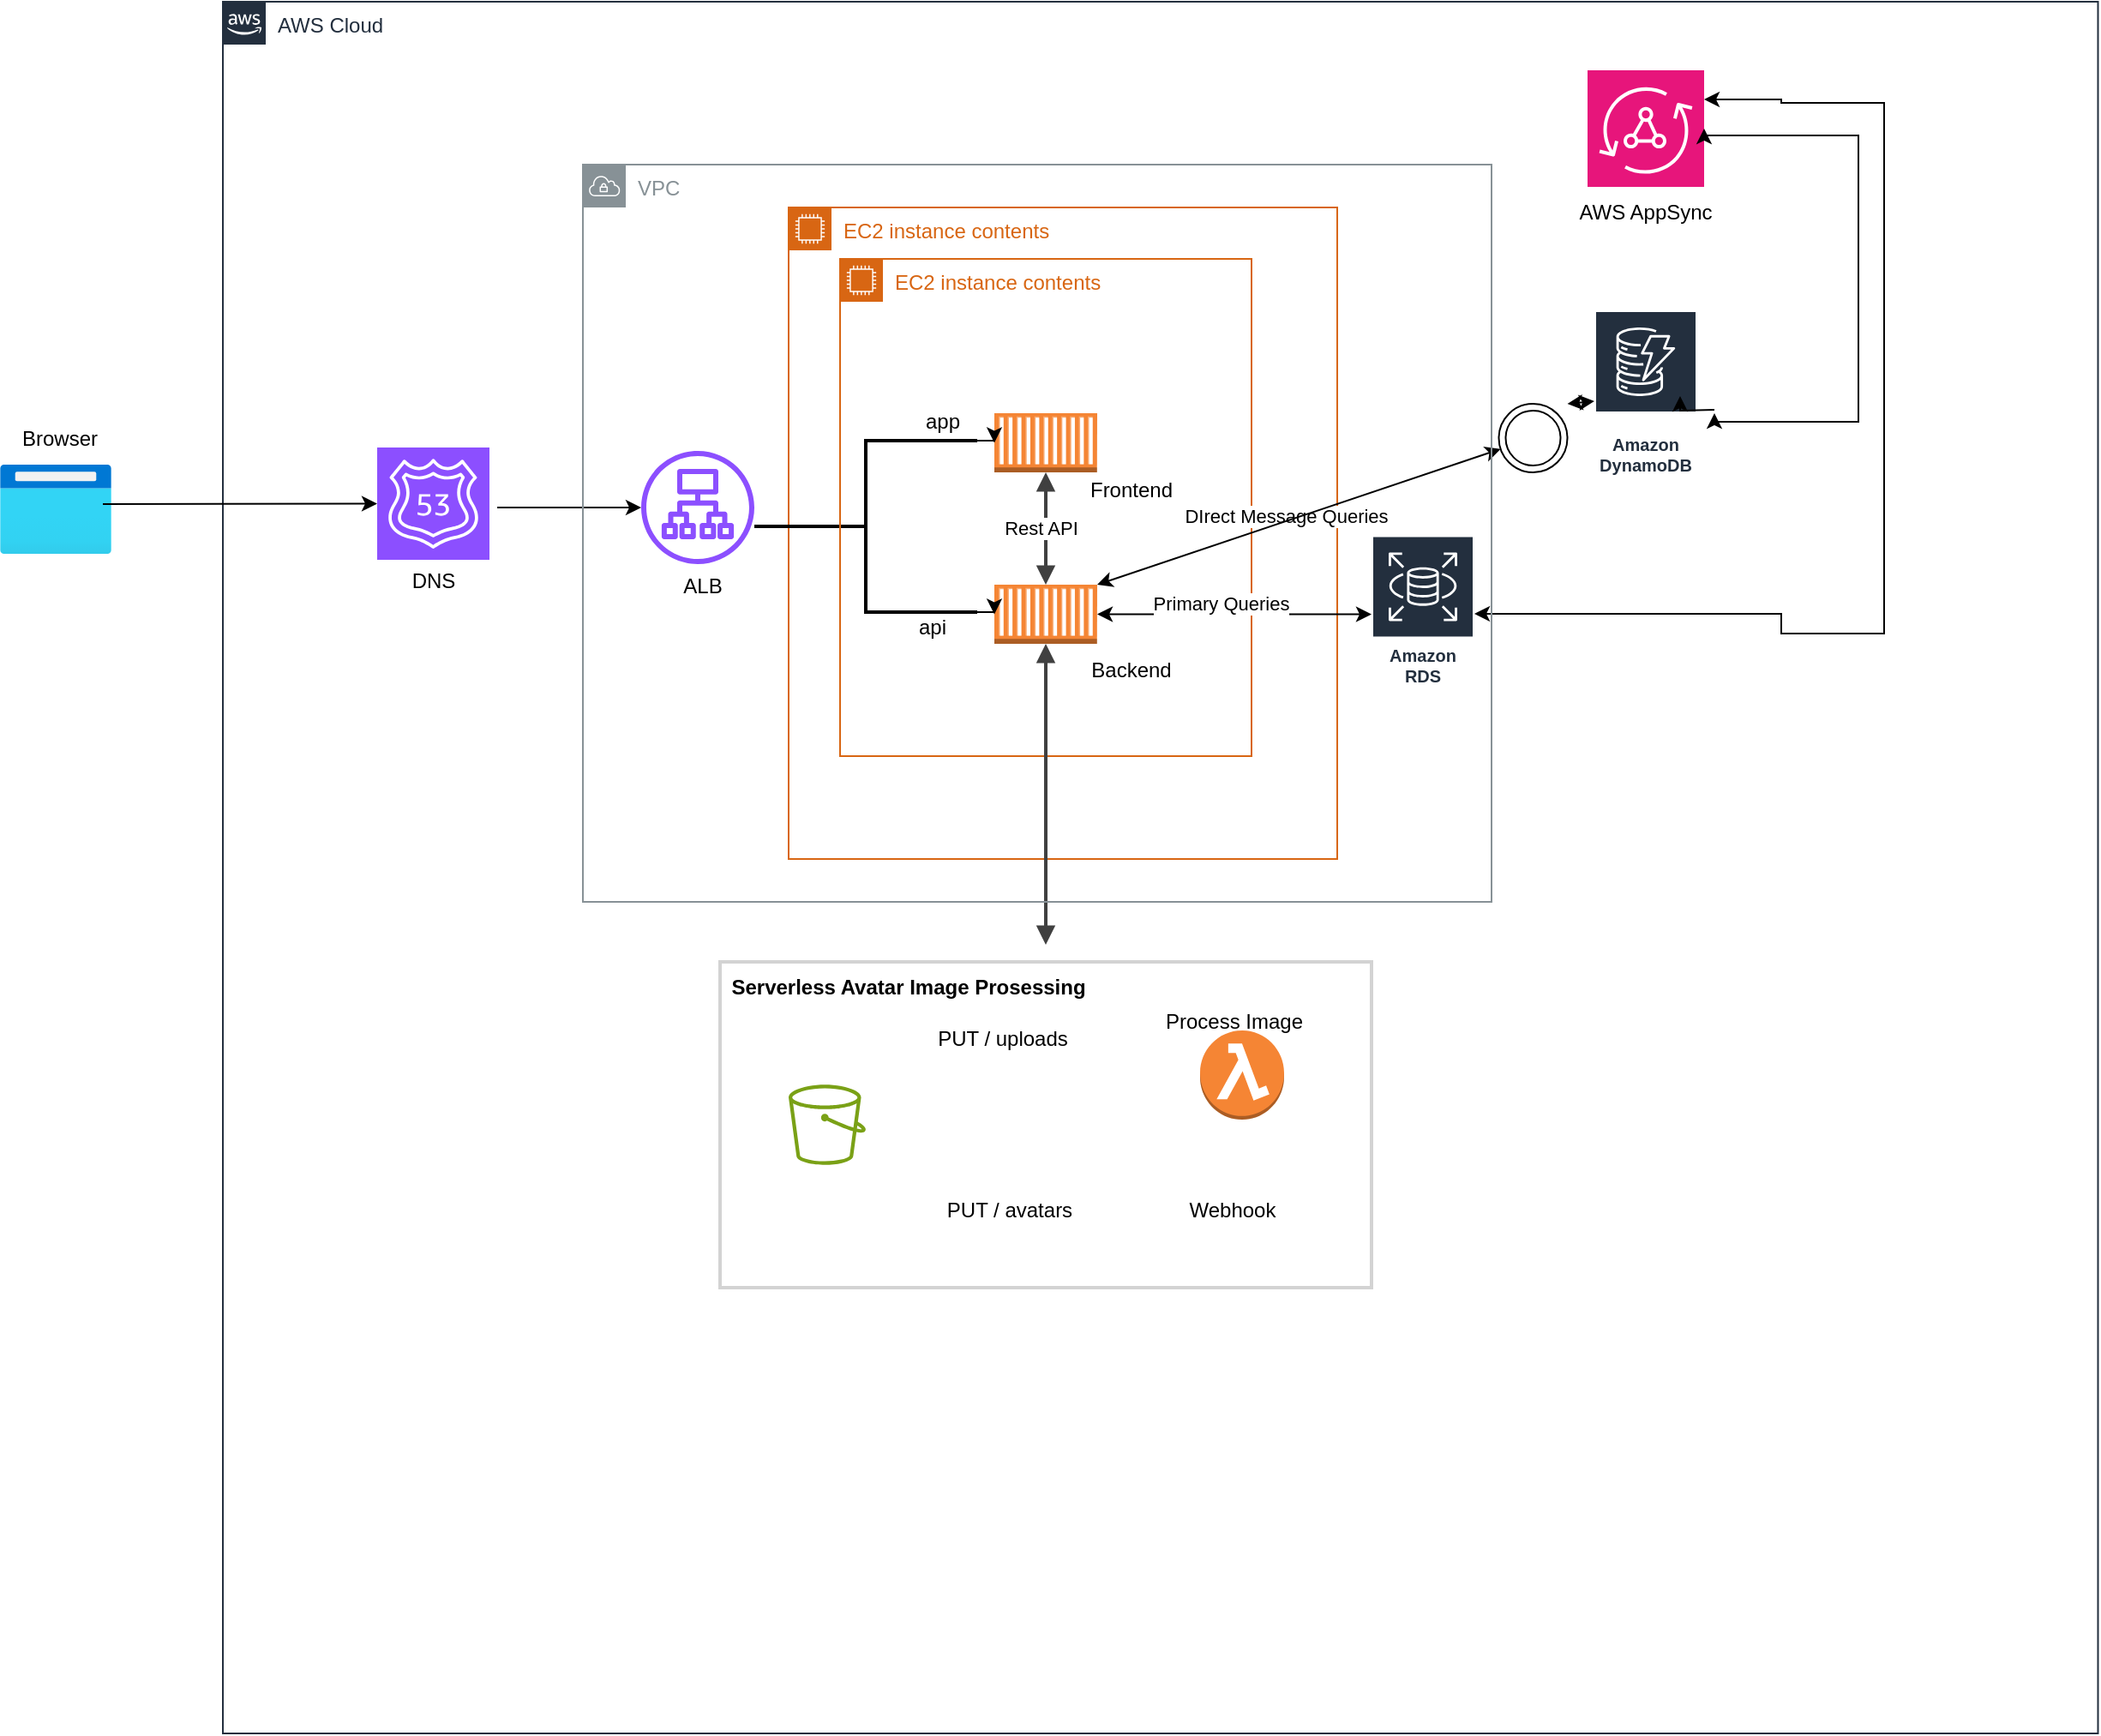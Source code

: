 <mxfile version="26.0.5">
  <diagram id="Ht1M8jgEwFfnCIfOTk4-" name="Page-1">
    <mxGraphModel dx="1157" dy="1437" grid="1" gridSize="10" guides="1" tooltips="1" connect="1" arrows="1" fold="1" page="1" pageScale="1" pageWidth="1169" pageHeight="827" math="0" shadow="0">
      <root>
        <mxCell id="0" />
        <mxCell id="1" parent="0" />
        <mxCell id="mE7N8rD3R5cEEVttfX8r-1" value="" style="image;aspect=fixed;html=1;points=[];align=center;fontSize=12;image=img/lib/azure2/general/Browser.svg;" vertex="1" parent="1">
          <mxGeometry x="40" y="290" width="65" height="52" as="geometry" />
        </mxCell>
        <mxCell id="mE7N8rD3R5cEEVttfX8r-2" value="Browser" style="text;html=1;align=center;verticalAlign=middle;whiteSpace=wrap;rounded=0;" vertex="1" parent="1">
          <mxGeometry x="45" y="260" width="60" height="30" as="geometry" />
        </mxCell>
        <mxCell id="UEzPUAAOIrF-is8g5C7q-74" value="AWS Cloud" style="points=[[0,0],[0.25,0],[0.5,0],[0.75,0],[1,0],[1,0.25],[1,0.5],[1,0.75],[1,1],[0.75,1],[0.5,1],[0.25,1],[0,1],[0,0.75],[0,0.5],[0,0.25]];outlineConnect=0;gradientColor=none;html=1;whiteSpace=wrap;fontSize=12;fontStyle=0;shape=mxgraph.aws4.group;grIcon=mxgraph.aws4.group_aws_cloud_alt;strokeColor=#232F3E;fillColor=none;verticalAlign=top;align=left;spacingLeft=30;fontColor=#232F3E;dashed=0;labelBackgroundColor=#ffffff;container=1;pointerEvents=0;collapsible=0;recursiveResize=0;" parent="1" vertex="1">
          <mxGeometry x="170" y="20" width="1093.75" height="1010" as="geometry" />
        </mxCell>
        <mxCell id="mE7N8rD3R5cEEVttfX8r-3" value="" style="sketch=0;points=[[0,0,0],[0.25,0,0],[0.5,0,0],[0.75,0,0],[1,0,0],[0,1,0],[0.25,1,0],[0.5,1,0],[0.75,1,0],[1,1,0],[0,0.25,0],[0,0.5,0],[0,0.75,0],[1,0.25,0],[1,0.5,0],[1,0.75,0]];outlineConnect=0;fontColor=#232F3E;fillColor=#8C4FFF;strokeColor=#ffffff;dashed=0;verticalLabelPosition=bottom;verticalAlign=top;align=center;html=1;fontSize=12;fontStyle=0;aspect=fixed;shape=mxgraph.aws4.resourceIcon;resIcon=mxgraph.aws4.route_53;" vertex="1" parent="UEzPUAAOIrF-is8g5C7q-74">
          <mxGeometry x="90" y="260" width="65.5" height="65.5" as="geometry" />
        </mxCell>
        <mxCell id="mE7N8rD3R5cEEVttfX8r-4" value="DNS" style="text;html=1;align=center;verticalAlign=middle;whiteSpace=wrap;rounded=0;" vertex="1" parent="UEzPUAAOIrF-is8g5C7q-74">
          <mxGeometry x="93" y="323" width="60" height="30" as="geometry" />
        </mxCell>
        <mxCell id="mE7N8rD3R5cEEVttfX8r-6" value="" style="sketch=0;outlineConnect=0;fontColor=#232F3E;gradientColor=none;fillColor=#8C4FFF;strokeColor=none;dashed=0;verticalLabelPosition=bottom;verticalAlign=top;align=center;html=1;fontSize=12;fontStyle=0;aspect=fixed;pointerEvents=1;shape=mxgraph.aws4.application_load_balancer;" vertex="1" parent="UEzPUAAOIrF-is8g5C7q-74">
          <mxGeometry x="244" y="262" width="66" height="66" as="geometry" />
        </mxCell>
        <mxCell id="mE7N8rD3R5cEEVttfX8r-7" value="ALB" style="text;html=1;align=center;verticalAlign=middle;whiteSpace=wrap;rounded=0;" vertex="1" parent="UEzPUAAOIrF-is8g5C7q-74">
          <mxGeometry x="250" y="326" width="60" height="30" as="geometry" />
        </mxCell>
        <mxCell id="mE7N8rD3R5cEEVttfX8r-10" value="EC2 instance contents" style="points=[[0,0],[0.25,0],[0.5,0],[0.75,0],[1,0],[1,0.25],[1,0.5],[1,0.75],[1,1],[0.75,1],[0.5,1],[0.25,1],[0,1],[0,0.75],[0,0.5],[0,0.25]];outlineConnect=0;gradientColor=none;html=1;whiteSpace=wrap;fontSize=12;fontStyle=0;container=1;pointerEvents=0;collapsible=0;recursiveResize=0;shape=mxgraph.aws4.group;grIcon=mxgraph.aws4.group_ec2_instance_contents;strokeColor=#D86613;fillColor=none;verticalAlign=top;align=left;spacingLeft=30;fontColor=#D86613;dashed=0;" vertex="1" parent="UEzPUAAOIrF-is8g5C7q-74">
          <mxGeometry x="330" y="120" width="320" height="380" as="geometry" />
        </mxCell>
        <mxCell id="mE7N8rD3R5cEEVttfX8r-26" value="" style="strokeWidth=2;html=1;shape=mxgraph.flowchart.annotation_2;align=left;labelPosition=right;pointerEvents=1;" vertex="1" parent="mE7N8rD3R5cEEVttfX8r-10">
          <mxGeometry x="-20" y="136" width="130" height="100" as="geometry" />
        </mxCell>
        <mxCell id="mE7N8rD3R5cEEVttfX8r-11" value="EC2 instance contents" style="points=[[0,0],[0.25,0],[0.5,0],[0.75,0],[1,0],[1,0.25],[1,0.5],[1,0.75],[1,1],[0.75,1],[0.5,1],[0.25,1],[0,1],[0,0.75],[0,0.5],[0,0.25]];outlineConnect=0;gradientColor=none;html=1;whiteSpace=wrap;fontSize=12;fontStyle=0;container=1;pointerEvents=0;collapsible=0;recursiveResize=0;shape=mxgraph.aws4.group;grIcon=mxgraph.aws4.group_ec2_instance_contents;strokeColor=#D86613;fillColor=none;verticalAlign=top;align=left;spacingLeft=30;fontColor=#D86613;dashed=0;" vertex="1" parent="mE7N8rD3R5cEEVttfX8r-10">
          <mxGeometry x="30" y="30" width="240" height="290" as="geometry" />
        </mxCell>
        <mxCell id="mE7N8rD3R5cEEVttfX8r-22" value="" style="outlineConnect=0;dashed=0;verticalLabelPosition=bottom;verticalAlign=top;align=center;html=1;shape=mxgraph.aws3.ec2_compute_container;fillColor=#F58534;gradientColor=none;" vertex="1" parent="mE7N8rD3R5cEEVttfX8r-11">
          <mxGeometry x="90" y="190" width="60" height="34.5" as="geometry" />
        </mxCell>
        <mxCell id="mE7N8rD3R5cEEVttfX8r-12" value="" style="outlineConnect=0;dashed=0;verticalLabelPosition=bottom;verticalAlign=top;align=center;html=1;shape=mxgraph.aws3.ec2_compute_container;fillColor=#F58534;gradientColor=none;" vertex="1" parent="mE7N8rD3R5cEEVttfX8r-11">
          <mxGeometry x="90" y="90" width="60" height="34.5" as="geometry" />
        </mxCell>
        <mxCell id="mE7N8rD3R5cEEVttfX8r-29" value="app&lt;span style=&quot;color: rgba(0, 0, 0, 0); font-family: monospace; font-size: 0px; text-align: start; text-wrap-mode: nowrap;&quot;&gt;%3CmxGraphModel%3E%3Croot%3E%3CmxCell%20id%3D%220%22%2F%3E%3CmxCell%20id%3D%221%22%20parent%3D%220%22%2F%3E%3CmxCell%20id%3D%222%22%20value%3D%22%22%20style%3D%22outlineConnect%3D0%3Bdashed%3D0%3BverticalLabelPosition%3Dbottom%3BverticalAlign%3Dtop%3Balign%3Dcenter%3Bhtml%3D1%3Bshape%3Dmxgraph.aws3.ec2_compute_container%3BfillColor%3D%23F58534%3BgradientColor%3Dnone%3B%22%20vertex%3D%221%22%20parent%3D%221%22%3E%3CmxGeometry%20x%3D%22610%22%20y%3D%22250%22%20width%3D%2260%22%20height%3D%2234.5%22%20as%3D%22geometry%22%2F%3E%3C%2FmxCell%3E%3C%2Froot%3E%3C%2FmxGraphModel%3E&lt;/span&gt;" style="text;html=1;align=center;verticalAlign=middle;whiteSpace=wrap;rounded=0;" vertex="1" parent="mE7N8rD3R5cEEVttfX8r-11">
          <mxGeometry x="30" y="80" width="60" height="30" as="geometry" />
        </mxCell>
        <mxCell id="mE7N8rD3R5cEEVttfX8r-30" value="api" style="text;html=1;align=center;verticalAlign=middle;whiteSpace=wrap;rounded=0;" vertex="1" parent="mE7N8rD3R5cEEVttfX8r-11">
          <mxGeometry x="24" y="200" width="60" height="30" as="geometry" />
        </mxCell>
        <mxCell id="mE7N8rD3R5cEEVttfX8r-40" value="Frontend&lt;span style=&quot;color: rgba(0, 0, 0, 0); font-family: monospace; font-size: 0px; text-align: start; text-wrap-mode: nowrap;&quot;&gt;%3CmxGraphModel%3E%3Croot%3E%3CmxCell%20id%3D%220%22%2F%3E%3CmxCell%20id%3D%221%22%20parent%3D%220%22%2F%3E%3CmxCell%20id%3D%222%22%20value%3D%22%22%20style%3D%22outlineConnect%3D0%3Bdashed%3D0%3BverticalLabelPosition%3Dbottom%3BverticalAlign%3Dtop%3Balign%3Dcenter%3Bhtml%3D1%3Bshape%3Dmxgraph.aws3.ec2_compute_container%3BfillColor%3D%23F58534%3BgradientColor%3Dnone%3B%22%20vertex%3D%221%22%20parent%3D%221%22%3E%3CmxGeometry%20x%3D%22610%22%20y%3D%22250%22%20width%3D%2260%22%20height%3D%2234.5%22%20as%3D%22geometry%22%2F%3E%3C%2FmxCell%3E%3C%2Froot%3E%3C%2FmxGraphModel%3E&lt;/span&gt;" style="text;html=1;align=center;verticalAlign=middle;whiteSpace=wrap;rounded=0;" vertex="1" parent="mE7N8rD3R5cEEVttfX8r-11">
          <mxGeometry x="140" y="120" width="60" height="30" as="geometry" />
        </mxCell>
        <mxCell id="mE7N8rD3R5cEEVttfX8r-41" value="Backend" style="text;html=1;align=center;verticalAlign=middle;whiteSpace=wrap;rounded=0;" vertex="1" parent="mE7N8rD3R5cEEVttfX8r-11">
          <mxGeometry x="140" y="224.5" width="60" height="30" as="geometry" />
        </mxCell>
        <mxCell id="mE7N8rD3R5cEEVttfX8r-47" value="" style="edgeStyle=none;rounded=0;html=1;entryX=0.5;entryY=0;jettySize=auto;orthogonalLoop=1;strokeColor=#404040;strokeWidth=2;fontColor=#000000;jumpStyle=none;endArrow=block;endFill=1;startArrow=block;startFill=1;exitX=0.5;exitY=1;exitDx=0;exitDy=0;exitPerimeter=0;entryDx=0;entryDy=0;entryPerimeter=0;" edge="1" parent="mE7N8rD3R5cEEVttfX8r-11" source="mE7N8rD3R5cEEVttfX8r-12" target="mE7N8rD3R5cEEVttfX8r-22">
          <mxGeometry width="100" relative="1" as="geometry">
            <mxPoint x="-20" y="410" as="sourcePoint" />
            <mxPoint x="80" y="410" as="targetPoint" />
          </mxGeometry>
        </mxCell>
        <mxCell id="mE7N8rD3R5cEEVttfX8r-48" value="Rest API" style="edgeLabel;html=1;align=center;verticalAlign=middle;resizable=0;points=[];" vertex="1" connectable="0" parent="mE7N8rD3R5cEEVttfX8r-47">
          <mxGeometry x="-0.028" y="-3" relative="1" as="geometry">
            <mxPoint as="offset" />
          </mxGeometry>
        </mxCell>
        <mxCell id="mE7N8rD3R5cEEVttfX8r-32" style="edgeStyle=orthogonalEdgeStyle;rounded=0;orthogonalLoop=1;jettySize=auto;html=1;exitX=1;exitY=0;exitDx=0;exitDy=0;exitPerimeter=0;entryX=0;entryY=0.5;entryDx=0;entryDy=0;entryPerimeter=0;" edge="1" parent="mE7N8rD3R5cEEVttfX8r-10" source="mE7N8rD3R5cEEVttfX8r-26" target="mE7N8rD3R5cEEVttfX8r-12">
          <mxGeometry relative="1" as="geometry" />
        </mxCell>
        <mxCell id="mE7N8rD3R5cEEVttfX8r-33" style="edgeStyle=orthogonalEdgeStyle;rounded=0;orthogonalLoop=1;jettySize=auto;html=1;exitX=1;exitY=1;exitDx=0;exitDy=0;exitPerimeter=0;entryX=0;entryY=0.5;entryDx=0;entryDy=0;entryPerimeter=0;" edge="1" parent="mE7N8rD3R5cEEVttfX8r-10" source="mE7N8rD3R5cEEVttfX8r-26" target="mE7N8rD3R5cEEVttfX8r-22">
          <mxGeometry relative="1" as="geometry" />
        </mxCell>
        <mxCell id="mE7N8rD3R5cEEVttfX8r-37" value="" style="endArrow=classic;html=1;rounded=0;" edge="1" parent="UEzPUAAOIrF-is8g5C7q-74" target="mE7N8rD3R5cEEVttfX8r-6">
          <mxGeometry width="50" height="50" relative="1" as="geometry">
            <mxPoint x="160" y="295" as="sourcePoint" />
            <mxPoint x="205.5" y="250" as="targetPoint" />
          </mxGeometry>
        </mxCell>
        <mxCell id="mE7N8rD3R5cEEVttfX8r-45" value="" style="rounded=0;whiteSpace=wrap;html=1;fillColor=none;strokeColor=#d3d3d3;strokeWidth=2;" vertex="1" parent="UEzPUAAOIrF-is8g5C7q-74">
          <mxGeometry x="290" y="560" width="380" height="190" as="geometry" />
        </mxCell>
        <mxCell id="mE7N8rD3R5cEEVttfX8r-46" value="" style="edgeStyle=none;rounded=0;html=1;jettySize=auto;orthogonalLoop=1;strokeColor=#404040;strokeWidth=2;fontColor=#000000;jumpStyle=none;endArrow=block;endFill=1;startArrow=block;startFill=1;exitX=0.5;exitY=1;exitDx=0;exitDy=0;exitPerimeter=0;" edge="1" parent="UEzPUAAOIrF-is8g5C7q-74" source="mE7N8rD3R5cEEVttfX8r-22">
          <mxGeometry width="100" relative="1" as="geometry">
            <mxPoint x="340" y="560" as="sourcePoint" />
            <mxPoint x="480" y="550" as="targetPoint" />
          </mxGeometry>
        </mxCell>
        <mxCell id="mE7N8rD3R5cEEVttfX8r-49" value="&lt;b&gt;Serverless Avatar Image Prosessing&lt;/b&gt;" style="text;html=1;align=center;verticalAlign=middle;whiteSpace=wrap;rounded=0;" vertex="1" parent="UEzPUAAOIrF-is8g5C7q-74">
          <mxGeometry x="290" y="560" width="220" height="30" as="geometry" />
        </mxCell>
        <mxCell id="mE7N8rD3R5cEEVttfX8r-50" value="" style="sketch=0;outlineConnect=0;fontColor=#232F3E;gradientColor=none;fillColor=#7AA116;strokeColor=none;dashed=0;verticalLabelPosition=bottom;verticalAlign=top;align=center;html=1;fontSize=12;fontStyle=0;aspect=fixed;pointerEvents=1;shape=mxgraph.aws4.bucket;" vertex="1" parent="UEzPUAAOIrF-is8g5C7q-74">
          <mxGeometry x="330" y="631.6" width="45" height="46.8" as="geometry" />
        </mxCell>
        <mxCell id="mE7N8rD3R5cEEVttfX8r-51" value="" style="outlineConnect=0;dashed=0;verticalLabelPosition=bottom;verticalAlign=top;align=center;html=1;shape=mxgraph.aws3.lambda_function;fillColor=#F58534;gradientColor=none;" vertex="1" parent="UEzPUAAOIrF-is8g5C7q-74">
          <mxGeometry x="570" y="600" width="49" height="52" as="geometry" />
        </mxCell>
        <mxCell id="mE7N8rD3R5cEEVttfX8r-52" value="Process Image" style="text;html=1;align=center;verticalAlign=middle;whiteSpace=wrap;rounded=0;" vertex="1" parent="UEzPUAAOIrF-is8g5C7q-74">
          <mxGeometry x="540" y="580" width="100" height="30" as="geometry" />
        </mxCell>
        <mxCell id="mE7N8rD3R5cEEVttfX8r-53" value="PUT / uploads" style="text;html=1;align=center;verticalAlign=middle;whiteSpace=wrap;rounded=0;" vertex="1" parent="UEzPUAAOIrF-is8g5C7q-74">
          <mxGeometry x="410" y="590" width="90" height="30" as="geometry" />
        </mxCell>
        <mxCell id="mE7N8rD3R5cEEVttfX8r-54" value="PUT / avatars" style="text;html=1;align=center;verticalAlign=middle;whiteSpace=wrap;rounded=0;" vertex="1" parent="UEzPUAAOIrF-is8g5C7q-74">
          <mxGeometry x="414" y="690" width="90" height="30" as="geometry" />
        </mxCell>
        <mxCell id="mE7N8rD3R5cEEVttfX8r-55" value="Webhook" style="text;html=1;align=center;verticalAlign=middle;whiteSpace=wrap;rounded=0;" vertex="1" parent="UEzPUAAOIrF-is8g5C7q-74">
          <mxGeometry x="559" y="690" width="60" height="30" as="geometry" />
        </mxCell>
        <mxCell id="mE7N8rD3R5cEEVttfX8r-56" value="Amazon RDS" style="sketch=0;outlineConnect=0;fontColor=#232F3E;gradientColor=none;strokeColor=#ffffff;fillColor=#232F3E;dashed=0;verticalLabelPosition=middle;verticalAlign=bottom;align=center;html=1;whiteSpace=wrap;fontSize=10;fontStyle=1;spacing=3;shape=mxgraph.aws4.productIcon;prIcon=mxgraph.aws4.rds;" vertex="1" parent="UEzPUAAOIrF-is8g5C7q-74">
          <mxGeometry x="670" y="311.25" width="60" height="92" as="geometry" />
        </mxCell>
        <mxCell id="mE7N8rD3R5cEEVttfX8r-57" value="" style="endArrow=classic;startArrow=classic;html=1;rounded=0;exitX=1;exitY=0.5;exitDx=0;exitDy=0;exitPerimeter=0;" edge="1" parent="UEzPUAAOIrF-is8g5C7q-74" source="mE7N8rD3R5cEEVttfX8r-22" target="mE7N8rD3R5cEEVttfX8r-56">
          <mxGeometry width="50" height="50" relative="1" as="geometry">
            <mxPoint x="370" y="580" as="sourcePoint" />
            <mxPoint x="410" y="540" as="targetPoint" />
          </mxGeometry>
        </mxCell>
        <mxCell id="mE7N8rD3R5cEEVttfX8r-58" value="Primary Queries" style="edgeLabel;html=1;align=center;verticalAlign=middle;resizable=0;points=[];" vertex="1" connectable="0" parent="mE7N8rD3R5cEEVttfX8r-57">
          <mxGeometry x="-0.18" y="4" relative="1" as="geometry">
            <mxPoint x="6" y="-3" as="offset" />
          </mxGeometry>
        </mxCell>
        <mxCell id="mE7N8rD3R5cEEVttfX8r-59" value="Amazon DynamoDB" style="sketch=0;outlineConnect=0;fontColor=#232F3E;gradientColor=none;strokeColor=#ffffff;fillColor=#232F3E;dashed=0;verticalLabelPosition=middle;verticalAlign=bottom;align=center;html=1;whiteSpace=wrap;fontSize=10;fontStyle=1;spacing=3;shape=mxgraph.aws4.productIcon;prIcon=mxgraph.aws4.dynamodb;" vertex="1" parent="UEzPUAAOIrF-is8g5C7q-74">
          <mxGeometry x="800" y="180" width="60" height="100" as="geometry" />
        </mxCell>
        <mxCell id="mE7N8rD3R5cEEVttfX8r-60" value="" style="endArrow=classic;startArrow=classic;html=1;rounded=0;exitX=1;exitY=0;exitDx=0;exitDy=0;exitPerimeter=0;" edge="1" parent="UEzPUAAOIrF-is8g5C7q-74" source="mE7N8rD3R5cEEVttfX8r-74" target="mE7N8rD3R5cEEVttfX8r-59">
          <mxGeometry width="50" height="50" relative="1" as="geometry">
            <mxPoint x="370" y="580" as="sourcePoint" />
            <mxPoint x="420" y="530" as="targetPoint" />
          </mxGeometry>
        </mxCell>
        <mxCell id="mE7N8rD3R5cEEVttfX8r-61" value="DIrect Message Queries" style="edgeLabel;html=1;align=center;verticalAlign=middle;resizable=0;points=[];" vertex="1" connectable="0" parent="mE7N8rD3R5cEEVttfX8r-60">
          <mxGeometry x="0.073" relative="1" as="geometry">
            <mxPoint x="-173" y="66" as="offset" />
          </mxGeometry>
        </mxCell>
        <mxCell id="mE7N8rD3R5cEEVttfX8r-62" value="" style="sketch=0;points=[[0,0,0],[0.25,0,0],[0.5,0,0],[0.75,0,0],[1,0,0],[0,1,0],[0.25,1,0],[0.5,1,0],[0.75,1,0],[1,1,0],[0,0.25,0],[0,0.5,0],[0,0.75,0],[1,0.25,0],[1,0.5,0],[1,0.75,0]];outlineConnect=0;fontColor=#232F3E;fillColor=#E7157B;strokeColor=#ffffff;dashed=0;verticalLabelPosition=bottom;verticalAlign=top;align=center;html=1;fontSize=12;fontStyle=0;aspect=fixed;shape=mxgraph.aws4.resourceIcon;resIcon=mxgraph.aws4.appsync;" vertex="1" parent="UEzPUAAOIrF-is8g5C7q-74">
          <mxGeometry x="796" y="40" width="68" height="68" as="geometry" />
        </mxCell>
        <mxCell id="mE7N8rD3R5cEEVttfX8r-63" value="AWS AppSync" style="text;html=1;align=center;verticalAlign=middle;whiteSpace=wrap;rounded=0;" vertex="1" parent="UEzPUAAOIrF-is8g5C7q-74">
          <mxGeometry x="775" y="108" width="110" height="30" as="geometry" />
        </mxCell>
        <mxCell id="mE7N8rD3R5cEEVttfX8r-67" style="edgeStyle=orthogonalEdgeStyle;rounded=0;orthogonalLoop=1;jettySize=auto;html=1;exitX=0;exitY=0;exitDx=0;exitDy=0;" edge="1" parent="UEzPUAAOIrF-is8g5C7q-74" target="mE7N8rD3R5cEEVttfX8r-59">
          <mxGeometry relative="1" as="geometry">
            <mxPoint x="870" y="238" as="sourcePoint" />
            <mxPoint x="864" y="205" as="targetPoint" />
          </mxGeometry>
        </mxCell>
        <mxCell id="mE7N8rD3R5cEEVttfX8r-71" style="edgeStyle=orthogonalEdgeStyle;rounded=0;orthogonalLoop=1;jettySize=auto;html=1;exitX=0;exitY=0;exitDx=0;exitDy=0;" edge="1" parent="UEzPUAAOIrF-is8g5C7q-74" source="mE7N8rD3R5cEEVttfX8r-68">
          <mxGeometry relative="1" as="geometry">
            <mxPoint x="870" y="240" as="targetPoint" />
          </mxGeometry>
        </mxCell>
        <mxCell id="mE7N8rD3R5cEEVttfX8r-68" value="" style="shape=partialRectangle;whiteSpace=wrap;html=1;bottom=1;right=1;left=1;top=0;fillColor=none;routingCenterX=-0.5;rotation=-90;" vertex="1" parent="UEzPUAAOIrF-is8g5C7q-74">
          <mxGeometry x="840" y="131" width="167" height="61" as="geometry" />
        </mxCell>
        <mxCell id="mE7N8rD3R5cEEVttfX8r-69" style="edgeStyle=orthogonalEdgeStyle;rounded=0;orthogonalLoop=1;jettySize=auto;html=1;exitX=1;exitY=0;exitDx=0;exitDy=0;entryX=1;entryY=0.5;entryDx=0;entryDy=0;entryPerimeter=0;" edge="1" parent="UEzPUAAOIrF-is8g5C7q-74" source="mE7N8rD3R5cEEVttfX8r-68" target="mE7N8rD3R5cEEVttfX8r-62">
          <mxGeometry relative="1" as="geometry" />
        </mxCell>
        <mxCell id="mE7N8rD3R5cEEVttfX8r-77" style="edgeStyle=orthogonalEdgeStyle;rounded=0;orthogonalLoop=1;jettySize=auto;html=1;exitX=0;exitY=0;exitDx=0;exitDy=0;" edge="1" parent="UEzPUAAOIrF-is8g5C7q-74" source="mE7N8rD3R5cEEVttfX8r-72" target="mE7N8rD3R5cEEVttfX8r-56">
          <mxGeometry relative="1" as="geometry">
            <Array as="points">
              <mxPoint x="909" y="357" />
            </Array>
          </mxGeometry>
        </mxCell>
        <mxCell id="mE7N8rD3R5cEEVttfX8r-72" value="" style="shape=partialRectangle;whiteSpace=wrap;html=1;bottom=1;right=1;left=1;top=0;fillColor=none;routingCenterX=-0.5;rotation=-90;" vertex="1" parent="UEzPUAAOIrF-is8g5C7q-74">
          <mxGeometry x="784.25" y="183.75" width="309.5" height="60" as="geometry" />
        </mxCell>
        <mxCell id="mE7N8rD3R5cEEVttfX8r-73" style="edgeStyle=orthogonalEdgeStyle;rounded=0;orthogonalLoop=1;jettySize=auto;html=1;exitX=1;exitY=0;exitDx=0;exitDy=0;entryX=1;entryY=0.25;entryDx=0;entryDy=0;entryPerimeter=0;" edge="1" parent="UEzPUAAOIrF-is8g5C7q-74" source="mE7N8rD3R5cEEVttfX8r-72" target="mE7N8rD3R5cEEVttfX8r-62">
          <mxGeometry relative="1" as="geometry">
            <Array as="points">
              <mxPoint x="909" y="57" />
            </Array>
          </mxGeometry>
        </mxCell>
        <mxCell id="mE7N8rD3R5cEEVttfX8r-75" value="" style="endArrow=classic;startArrow=classic;html=1;rounded=0;exitX=1;exitY=0;exitDx=0;exitDy=0;exitPerimeter=0;" edge="1" parent="UEzPUAAOIrF-is8g5C7q-74" source="mE7N8rD3R5cEEVttfX8r-22" target="mE7N8rD3R5cEEVttfX8r-74">
          <mxGeometry width="50" height="50" relative="1" as="geometry">
            <mxPoint x="680" y="360" as="sourcePoint" />
            <mxPoint x="970" y="260" as="targetPoint" />
          </mxGeometry>
        </mxCell>
        <mxCell id="mE7N8rD3R5cEEVttfX8r-74" value="" style="ellipse;shape=doubleEllipse;whiteSpace=wrap;html=1;aspect=fixed;" vertex="1" parent="UEzPUAAOIrF-is8g5C7q-74">
          <mxGeometry x="744.25" y="234.5" width="40" height="40" as="geometry" />
        </mxCell>
        <mxCell id="mE7N8rD3R5cEEVttfX8r-78" value="VPC" style="sketch=0;outlineConnect=0;gradientColor=none;html=1;whiteSpace=wrap;fontSize=12;fontStyle=0;shape=mxgraph.aws4.group;grIcon=mxgraph.aws4.group_vpc;strokeColor=#879196;fillColor=none;verticalAlign=top;align=left;spacingLeft=30;fontColor=#879196;dashed=0;" vertex="1" parent="UEzPUAAOIrF-is8g5C7q-74">
          <mxGeometry x="210" y="95" width="530" height="430" as="geometry" />
        </mxCell>
        <mxCell id="mE7N8rD3R5cEEVttfX8r-36" value="" style="endArrow=classic;html=1;rounded=0;entryX=0;entryY=0.5;entryDx=0;entryDy=0;entryPerimeter=0;" edge="1" parent="1" target="mE7N8rD3R5cEEVttfX8r-3">
          <mxGeometry width="50" height="50" relative="1" as="geometry">
            <mxPoint x="100" y="313" as="sourcePoint" />
            <mxPoint x="150" y="270" as="targetPoint" />
          </mxGeometry>
        </mxCell>
      </root>
    </mxGraphModel>
  </diagram>
</mxfile>
